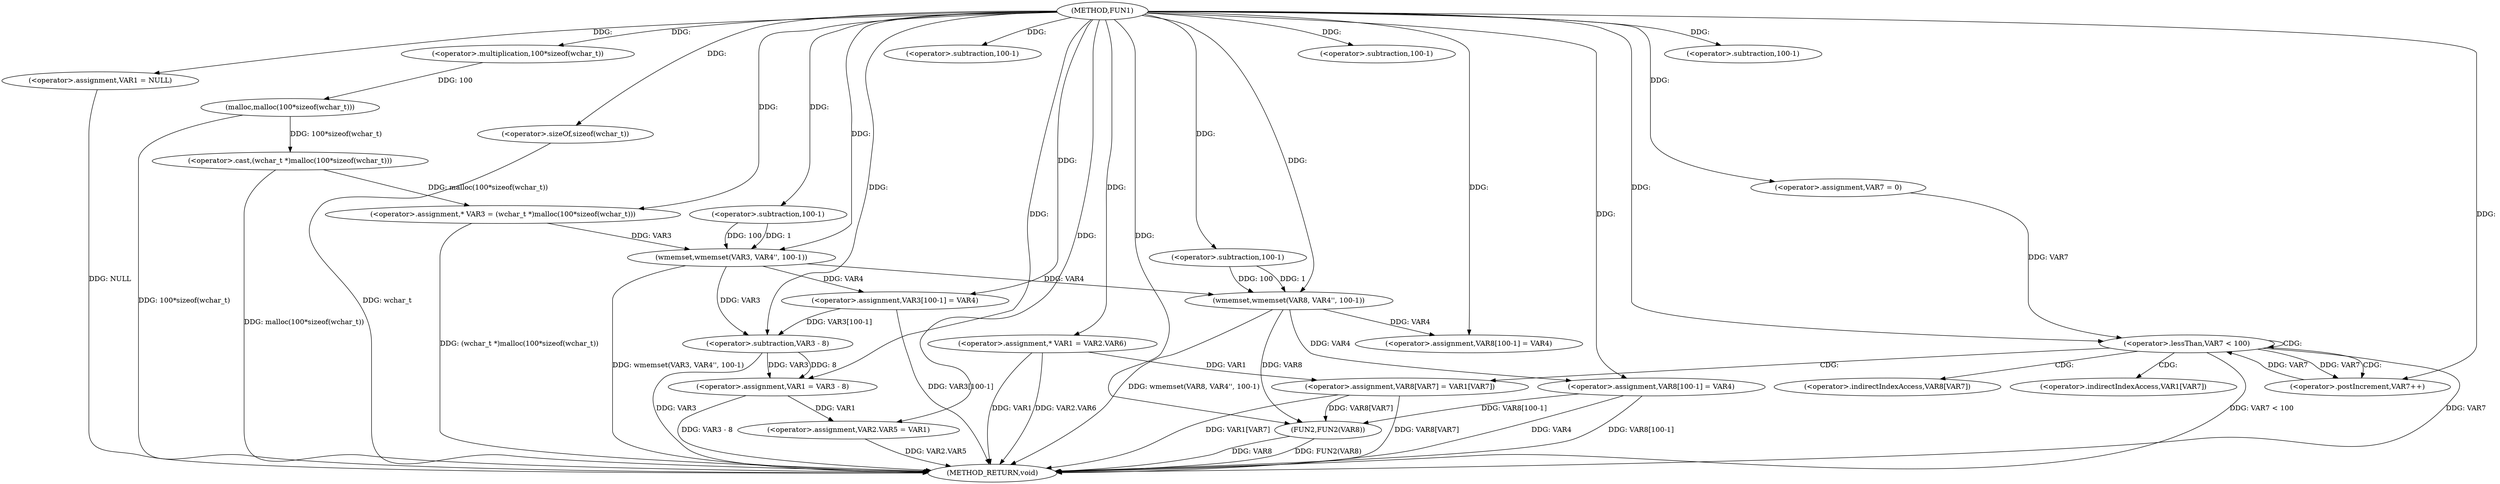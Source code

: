 digraph FUN1 {  
"1000100" [label = "(METHOD,FUN1)" ]
"1000190" [label = "(METHOD_RETURN,void)" ]
"1000104" [label = "(<operator>.assignment,VAR1 = NULL)" ]
"1000109" [label = "(<operator>.assignment,* VAR3 = (wchar_t *)malloc(100*sizeof(wchar_t)))" ]
"1000111" [label = "(<operator>.cast,(wchar_t *)malloc(100*sizeof(wchar_t)))" ]
"1000113" [label = "(malloc,malloc(100*sizeof(wchar_t)))" ]
"1000114" [label = "(<operator>.multiplication,100*sizeof(wchar_t))" ]
"1000116" [label = "(<operator>.sizeOf,sizeof(wchar_t))" ]
"1000118" [label = "(wmemset,wmemset(VAR3, VAR4'', 100-1))" ]
"1000121" [label = "(<operator>.subtraction,100-1)" ]
"1000124" [label = "(<operator>.assignment,VAR3[100-1] = VAR4)" ]
"1000127" [label = "(<operator>.subtraction,100-1)" ]
"1000131" [label = "(<operator>.assignment,VAR1 = VAR3 - 8)" ]
"1000133" [label = "(<operator>.subtraction,VAR3 - 8)" ]
"1000136" [label = "(<operator>.assignment,VAR2.VAR5 = VAR1)" ]
"1000143" [label = "(<operator>.assignment,* VAR1 = VAR2.VAR6)" ]
"1000151" [label = "(wmemset,wmemset(VAR8, VAR4'', 100-1))" ]
"1000154" [label = "(<operator>.subtraction,100-1)" ]
"1000157" [label = "(<operator>.assignment,VAR8[100-1] = VAR4)" ]
"1000160" [label = "(<operator>.subtraction,100-1)" ]
"1000165" [label = "(<operator>.assignment,VAR7 = 0)" ]
"1000168" [label = "(<operator>.lessThan,VAR7 < 100)" ]
"1000171" [label = "(<operator>.postIncrement,VAR7++)" ]
"1000174" [label = "(<operator>.assignment,VAR8[VAR7] = VAR1[VAR7])" ]
"1000181" [label = "(<operator>.assignment,VAR8[100-1] = VAR4)" ]
"1000184" [label = "(<operator>.subtraction,100-1)" ]
"1000188" [label = "(FUN2,FUN2(VAR8))" ]
"1000175" [label = "(<operator>.indirectIndexAccess,VAR8[VAR7])" ]
"1000178" [label = "(<operator>.indirectIndexAccess,VAR1[VAR7])" ]
  "1000168" -> "1000190"  [ label = "DDG: VAR7 < 100"] 
  "1000181" -> "1000190"  [ label = "DDG: VAR4"] 
  "1000124" -> "1000190"  [ label = "DDG: VAR3[100-1]"] 
  "1000151" -> "1000190"  [ label = "DDG: wmemset(VAR8, VAR4'', 100-1)"] 
  "1000168" -> "1000190"  [ label = "DDG: VAR7"] 
  "1000118" -> "1000190"  [ label = "DDG: wmemset(VAR3, VAR4'', 100-1)"] 
  "1000131" -> "1000190"  [ label = "DDG: VAR3 - 8"] 
  "1000111" -> "1000190"  [ label = "DDG: malloc(100*sizeof(wchar_t))"] 
  "1000181" -> "1000190"  [ label = "DDG: VAR8[100-1]"] 
  "1000116" -> "1000190"  [ label = "DDG: wchar_t"] 
  "1000188" -> "1000190"  [ label = "DDG: FUN2(VAR8)"] 
  "1000174" -> "1000190"  [ label = "DDG: VAR1[VAR7]"] 
  "1000113" -> "1000190"  [ label = "DDG: 100*sizeof(wchar_t)"] 
  "1000188" -> "1000190"  [ label = "DDG: VAR8"] 
  "1000143" -> "1000190"  [ label = "DDG: VAR1"] 
  "1000133" -> "1000190"  [ label = "DDG: VAR3"] 
  "1000143" -> "1000190"  [ label = "DDG: VAR2.VAR6"] 
  "1000109" -> "1000190"  [ label = "DDG: (wchar_t *)malloc(100*sizeof(wchar_t))"] 
  "1000136" -> "1000190"  [ label = "DDG: VAR2.VAR5"] 
  "1000104" -> "1000190"  [ label = "DDG: NULL"] 
  "1000174" -> "1000190"  [ label = "DDG: VAR8[VAR7]"] 
  "1000100" -> "1000104"  [ label = "DDG: "] 
  "1000111" -> "1000109"  [ label = "DDG: malloc(100*sizeof(wchar_t))"] 
  "1000100" -> "1000109"  [ label = "DDG: "] 
  "1000113" -> "1000111"  [ label = "DDG: 100*sizeof(wchar_t)"] 
  "1000114" -> "1000113"  [ label = "DDG: 100"] 
  "1000100" -> "1000114"  [ label = "DDG: "] 
  "1000100" -> "1000116"  [ label = "DDG: "] 
  "1000109" -> "1000118"  [ label = "DDG: VAR3"] 
  "1000100" -> "1000118"  [ label = "DDG: "] 
  "1000121" -> "1000118"  [ label = "DDG: 100"] 
  "1000121" -> "1000118"  [ label = "DDG: 1"] 
  "1000100" -> "1000121"  [ label = "DDG: "] 
  "1000118" -> "1000124"  [ label = "DDG: VAR4"] 
  "1000100" -> "1000124"  [ label = "DDG: "] 
  "1000100" -> "1000127"  [ label = "DDG: "] 
  "1000133" -> "1000131"  [ label = "DDG: VAR3"] 
  "1000133" -> "1000131"  [ label = "DDG: 8"] 
  "1000100" -> "1000131"  [ label = "DDG: "] 
  "1000124" -> "1000133"  [ label = "DDG: VAR3[100-1]"] 
  "1000118" -> "1000133"  [ label = "DDG: VAR3"] 
  "1000100" -> "1000133"  [ label = "DDG: "] 
  "1000131" -> "1000136"  [ label = "DDG: VAR1"] 
  "1000100" -> "1000136"  [ label = "DDG: "] 
  "1000100" -> "1000143"  [ label = "DDG: "] 
  "1000100" -> "1000151"  [ label = "DDG: "] 
  "1000118" -> "1000151"  [ label = "DDG: VAR4"] 
  "1000154" -> "1000151"  [ label = "DDG: 100"] 
  "1000154" -> "1000151"  [ label = "DDG: 1"] 
  "1000100" -> "1000154"  [ label = "DDG: "] 
  "1000151" -> "1000157"  [ label = "DDG: VAR4"] 
  "1000100" -> "1000157"  [ label = "DDG: "] 
  "1000100" -> "1000160"  [ label = "DDG: "] 
  "1000100" -> "1000165"  [ label = "DDG: "] 
  "1000171" -> "1000168"  [ label = "DDG: VAR7"] 
  "1000165" -> "1000168"  [ label = "DDG: VAR7"] 
  "1000100" -> "1000168"  [ label = "DDG: "] 
  "1000168" -> "1000171"  [ label = "DDG: VAR7"] 
  "1000100" -> "1000171"  [ label = "DDG: "] 
  "1000143" -> "1000174"  [ label = "DDG: VAR1"] 
  "1000100" -> "1000181"  [ label = "DDG: "] 
  "1000151" -> "1000181"  [ label = "DDG: VAR4"] 
  "1000100" -> "1000184"  [ label = "DDG: "] 
  "1000181" -> "1000188"  [ label = "DDG: VAR8[100-1]"] 
  "1000151" -> "1000188"  [ label = "DDG: VAR8"] 
  "1000174" -> "1000188"  [ label = "DDG: VAR8[VAR7]"] 
  "1000100" -> "1000188"  [ label = "DDG: "] 
  "1000168" -> "1000168"  [ label = "CDG: "] 
  "1000168" -> "1000171"  [ label = "CDG: "] 
  "1000168" -> "1000178"  [ label = "CDG: "] 
  "1000168" -> "1000174"  [ label = "CDG: "] 
  "1000168" -> "1000175"  [ label = "CDG: "] 
}
